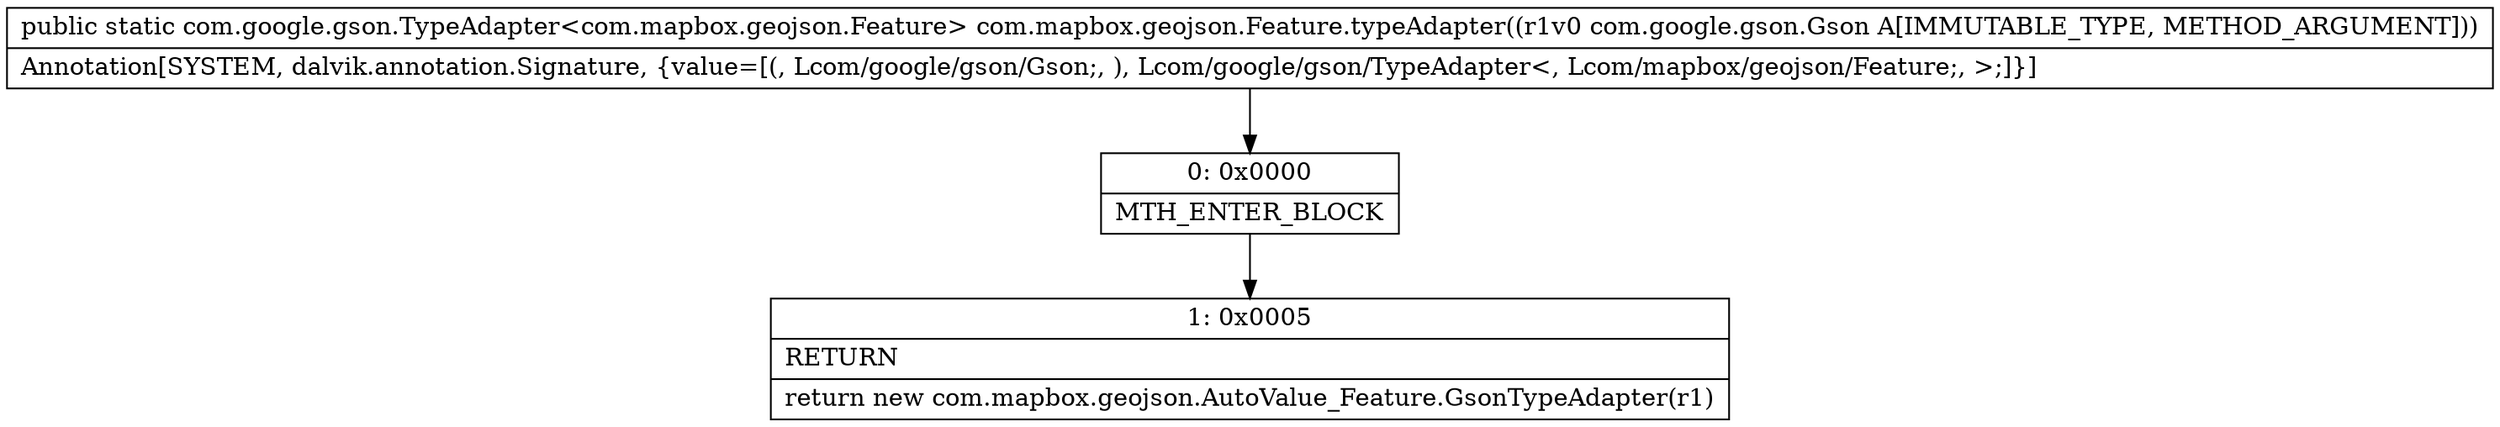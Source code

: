 digraph "CFG forcom.mapbox.geojson.Feature.typeAdapter(Lcom\/google\/gson\/Gson;)Lcom\/google\/gson\/TypeAdapter;" {
Node_0 [shape=record,label="{0\:\ 0x0000|MTH_ENTER_BLOCK\l}"];
Node_1 [shape=record,label="{1\:\ 0x0005|RETURN\l|return new com.mapbox.geojson.AutoValue_Feature.GsonTypeAdapter(r1)\l}"];
MethodNode[shape=record,label="{public static com.google.gson.TypeAdapter\<com.mapbox.geojson.Feature\> com.mapbox.geojson.Feature.typeAdapter((r1v0 com.google.gson.Gson A[IMMUTABLE_TYPE, METHOD_ARGUMENT]))  | Annotation[SYSTEM, dalvik.annotation.Signature, \{value=[(, Lcom\/google\/gson\/Gson;, ), Lcom\/google\/gson\/TypeAdapter\<, Lcom\/mapbox\/geojson\/Feature;, \>;]\}]\l}"];
MethodNode -> Node_0;
Node_0 -> Node_1;
}

